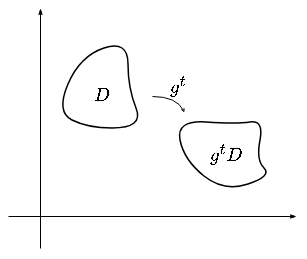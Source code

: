 <mxfile version="24.1.0" type="github">
  <diagram name="第 1 页" id="nQ_k5-Ou8ycFwbC5H8_N">
    <mxGraphModel dx="581" dy="368" grid="1" gridSize="1" guides="1" tooltips="1" connect="1" arrows="1" fold="1" page="1" pageScale="1" pageWidth="827" pageHeight="1169" math="1" shadow="0">
      <root>
        <mxCell id="0" />
        <mxCell id="1" parent="0" />
        <mxCell id="wxN-_yclzLHITa2qNPS3-1" value="" style="endArrow=classicThin;html=1;rounded=0;endSize=2;strokeWidth=0.5;endFill=1;" edge="1" parent="1">
          <mxGeometry width="50" height="50" relative="1" as="geometry">
            <mxPoint x="32" y="160" as="sourcePoint" />
            <mxPoint x="176" y="160" as="targetPoint" />
          </mxGeometry>
        </mxCell>
        <mxCell id="wxN-_yclzLHITa2qNPS3-2" value="" style="endArrow=classicThin;html=1;rounded=0;endSize=2;strokeWidth=0.5;endFill=1;" edge="1" parent="1">
          <mxGeometry width="50" height="50" relative="1" as="geometry">
            <mxPoint x="48" y="176" as="sourcePoint" />
            <mxPoint x="48" y="56" as="targetPoint" />
          </mxGeometry>
        </mxCell>
        <mxCell id="wxN-_yclzLHITa2qNPS3-4" value="" style="curved=1;endArrow=none;html=1;rounded=0;endFill=0;endSize=6;strokeWidth=0.75;" edge="1" parent="1">
          <mxGeometry width="50" height="50" relative="1" as="geometry">
            <mxPoint x="84" y="116" as="sourcePoint" />
            <mxPoint x="84" y="116" as="targetPoint" />
            <Array as="points">
              <mxPoint x="72" y="116" />
              <mxPoint x="56" y="108" />
              <mxPoint x="68" y="80" />
              <mxPoint x="92" y="72" />
              <mxPoint x="92" y="96" />
              <mxPoint x="100" y="116" />
            </Array>
          </mxGeometry>
        </mxCell>
        <mxCell id="wxN-_yclzLHITa2qNPS3-5" value="" style="curved=1;endArrow=open;html=1;rounded=0;endSize=1;endFill=0;strokeWidth=0.5;" edge="1" parent="1">
          <mxGeometry width="50" height="50" relative="1" as="geometry">
            <mxPoint x="104" y="100" as="sourcePoint" />
            <mxPoint x="120" y="108" as="targetPoint" />
            <Array as="points">
              <mxPoint x="116" y="100" />
            </Array>
          </mxGeometry>
        </mxCell>
        <mxCell id="wxN-_yclzLHITa2qNPS3-7" value="" style="curved=1;endArrow=none;html=1;rounded=0;endFill=0;endSize=6;strokeWidth=0.75;" edge="1" parent="1">
          <mxGeometry width="50" height="50" relative="1" as="geometry">
            <mxPoint x="152" y="144" as="sourcePoint" />
            <mxPoint x="152" y="144" as="targetPoint" />
            <Array as="points">
              <mxPoint x="140" y="148" />
              <mxPoint x="120" y="132" />
              <mxPoint x="116" y="112" />
              <mxPoint x="146" y="114" />
              <mxPoint x="160" y="112" />
              <mxPoint x="156" y="132" />
              <mxPoint x="164" y="140" />
            </Array>
          </mxGeometry>
        </mxCell>
        <mxCell id="wxN-_yclzLHITa2qNPS3-9" value="&lt;font style=&quot;font-size: 8px;&quot;&gt;\(g^t\)&lt;/font&gt;" style="text;html=1;align=center;verticalAlign=middle;whiteSpace=wrap;rounded=0;" vertex="1" parent="1">
          <mxGeometry x="109" y="87" width="16" height="14" as="geometry" />
        </mxCell>
        <mxCell id="wxN-_yclzLHITa2qNPS3-10" value="&lt;font style=&quot;font-size: 8px;&quot;&gt;\(D\)&lt;/font&gt;" style="text;html=1;align=center;verticalAlign=middle;whiteSpace=wrap;rounded=0;" vertex="1" parent="1">
          <mxGeometry x="71" y="91" width="16" height="14" as="geometry" />
        </mxCell>
        <mxCell id="wxN-_yclzLHITa2qNPS3-11" value="&lt;font style=&quot;font-size: 8px;&quot;&gt;\(g^tD\)&lt;/font&gt;" style="text;html=1;align=center;verticalAlign=middle;whiteSpace=wrap;rounded=0;" vertex="1" parent="1">
          <mxGeometry x="133" y="121" width="16" height="14" as="geometry" />
        </mxCell>
      </root>
    </mxGraphModel>
  </diagram>
</mxfile>
